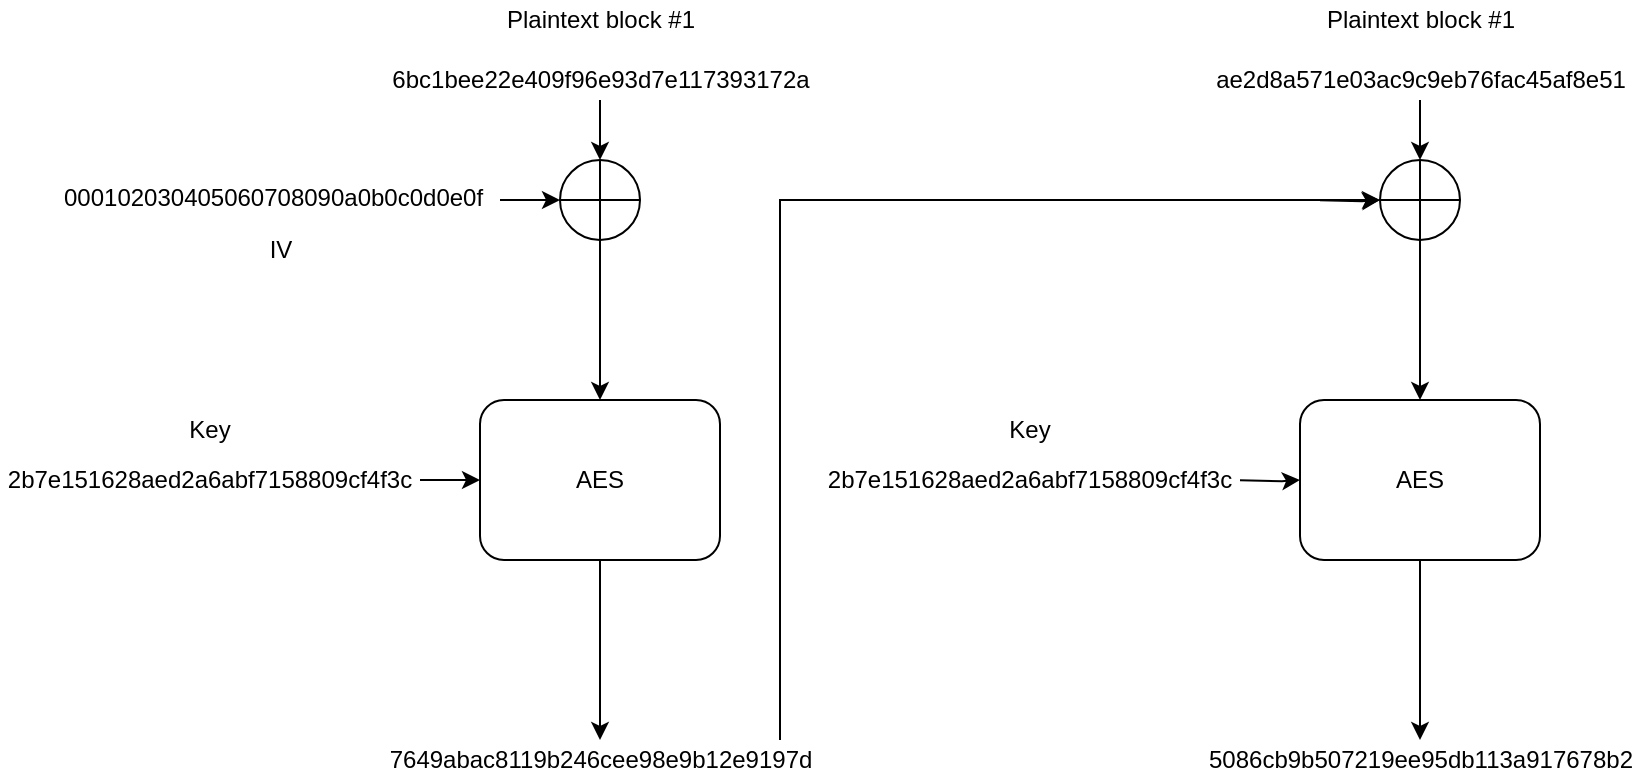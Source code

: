 <mxfile version="20.0.1" type="github">
  <diagram id="R2k2rZ9ryT17Cj8kkO05" name="Page-1">
    <mxGraphModel dx="1108" dy="732" grid="1" gridSize="10" guides="1" tooltips="1" connect="1" arrows="1" fold="1" page="1" pageScale="1" pageWidth="1000" pageHeight="500" math="0" shadow="0">
      <root>
        <mxCell id="0" />
        <mxCell id="1" parent="0" />
        <mxCell id="2JApY7tcpHefVQsHRK2_-23" value="" style="edgeStyle=orthogonalEdgeStyle;rounded=0;orthogonalLoop=1;jettySize=auto;html=1;" edge="1" parent="1" source="2JApY7tcpHefVQsHRK2_-9" target="2JApY7tcpHefVQsHRK2_-22">
          <mxGeometry relative="1" as="geometry" />
        </mxCell>
        <mxCell id="2JApY7tcpHefVQsHRK2_-9" value="AES" style="rounded=1;whiteSpace=wrap;html=1;" vertex="1" parent="1">
          <mxGeometry x="328" y="255" width="120" height="80" as="geometry" />
        </mxCell>
        <mxCell id="2JApY7tcpHefVQsHRK2_-12" value="" style="edgeStyle=orthogonalEdgeStyle;rounded=0;orthogonalLoop=1;jettySize=auto;html=1;" edge="1" parent="1" source="2JApY7tcpHefVQsHRK2_-10" target="2JApY7tcpHefVQsHRK2_-9">
          <mxGeometry relative="1" as="geometry" />
        </mxCell>
        <mxCell id="2JApY7tcpHefVQsHRK2_-10" value="2b7e151628aed2a6abf7158809cf4f3c" style="text;html=1;strokeColor=none;fillColor=none;align=center;verticalAlign=middle;whiteSpace=wrap;rounded=0;" vertex="1" parent="1">
          <mxGeometry x="88" y="280" width="210" height="30" as="geometry" />
        </mxCell>
        <mxCell id="2JApY7tcpHefVQsHRK2_-13" value="Key" style="text;html=1;strokeColor=none;fillColor=none;align=center;verticalAlign=middle;whiteSpace=wrap;rounded=0;" vertex="1" parent="1">
          <mxGeometry x="163" y="255" width="60" height="30" as="geometry" />
        </mxCell>
        <mxCell id="2JApY7tcpHefVQsHRK2_-16" value="" style="edgeStyle=orthogonalEdgeStyle;rounded=0;orthogonalLoop=1;jettySize=auto;html=1;" edge="1" parent="1" source="2JApY7tcpHefVQsHRK2_-14" target="2JApY7tcpHefVQsHRK2_-15">
          <mxGeometry relative="1" as="geometry" />
        </mxCell>
        <mxCell id="2JApY7tcpHefVQsHRK2_-14" value="000102030405060708090a0b0c0d0e0f" style="text;whiteSpace=wrap;html=1;" vertex="1" parent="1">
          <mxGeometry x="118" y="140" width="220" height="30" as="geometry" />
        </mxCell>
        <mxCell id="2JApY7tcpHefVQsHRK2_-19" value="" style="edgeStyle=orthogonalEdgeStyle;rounded=0;orthogonalLoop=1;jettySize=auto;html=1;" edge="1" parent="1" source="2JApY7tcpHefVQsHRK2_-15" target="2JApY7tcpHefVQsHRK2_-9">
          <mxGeometry relative="1" as="geometry" />
        </mxCell>
        <mxCell id="2JApY7tcpHefVQsHRK2_-15" value="" style="shape=orEllipse;perimeter=ellipsePerimeter;whiteSpace=wrap;html=1;backgroundOutline=1;" vertex="1" parent="1">
          <mxGeometry x="368" y="135" width="40" height="40" as="geometry" />
        </mxCell>
        <mxCell id="2JApY7tcpHefVQsHRK2_-18" value="" style="edgeStyle=orthogonalEdgeStyle;rounded=0;orthogonalLoop=1;jettySize=auto;html=1;" edge="1" parent="1" source="2JApY7tcpHefVQsHRK2_-17" target="2JApY7tcpHefVQsHRK2_-15">
          <mxGeometry relative="1" as="geometry" />
        </mxCell>
        <mxCell id="2JApY7tcpHefVQsHRK2_-17" value="6bc1bee22e409f96e93d7e117393172a" style="text;html=1;align=center;verticalAlign=middle;resizable=0;points=[];autosize=1;strokeColor=none;fillColor=none;" vertex="1" parent="1">
          <mxGeometry x="278" y="85" width="220" height="20" as="geometry" />
        </mxCell>
        <mxCell id="2JApY7tcpHefVQsHRK2_-20" value="IV" style="text;html=1;align=center;verticalAlign=middle;resizable=0;points=[];autosize=1;strokeColor=none;fillColor=none;" vertex="1" parent="1">
          <mxGeometry x="213" y="170" width="30" height="20" as="geometry" />
        </mxCell>
        <mxCell id="2JApY7tcpHefVQsHRK2_-21" value="Plaintext block #1" style="text;html=1;align=center;verticalAlign=middle;resizable=0;points=[];autosize=1;strokeColor=none;fillColor=none;" vertex="1" parent="1">
          <mxGeometry x="333" y="55" width="110" height="20" as="geometry" />
        </mxCell>
        <mxCell id="2JApY7tcpHefVQsHRK2_-38" style="edgeStyle=orthogonalEdgeStyle;rounded=0;orthogonalLoop=1;jettySize=auto;html=1;entryX=0;entryY=0.5;entryDx=0;entryDy=0;" edge="1" parent="1" source="2JApY7tcpHefVQsHRK2_-22" target="2JApY7tcpHefVQsHRK2_-31">
          <mxGeometry relative="1" as="geometry">
            <Array as="points">
              <mxPoint x="478" y="155" />
            </Array>
          </mxGeometry>
        </mxCell>
        <mxCell id="2JApY7tcpHefVQsHRK2_-22" value="7649abac8119b246cee98e9b12e9197d" style="text;html=1;align=center;verticalAlign=middle;resizable=0;points=[];autosize=1;strokeColor=none;fillColor=none;" vertex="1" parent="1">
          <mxGeometry x="273" y="425" width="230" height="20" as="geometry" />
        </mxCell>
        <mxCell id="2JApY7tcpHefVQsHRK2_-24" value="" style="edgeStyle=orthogonalEdgeStyle;rounded=0;orthogonalLoop=1;jettySize=auto;html=1;" edge="1" parent="1" source="2JApY7tcpHefVQsHRK2_-25" target="2JApY7tcpHefVQsHRK2_-36">
          <mxGeometry relative="1" as="geometry" />
        </mxCell>
        <mxCell id="2JApY7tcpHefVQsHRK2_-25" value="AES" style="rounded=1;whiteSpace=wrap;html=1;" vertex="1" parent="1">
          <mxGeometry x="738" y="255" width="120" height="80" as="geometry" />
        </mxCell>
        <mxCell id="2JApY7tcpHefVQsHRK2_-26" value="" style="edgeStyle=orthogonalEdgeStyle;rounded=0;orthogonalLoop=1;jettySize=auto;html=1;" edge="1" parent="1" target="2JApY7tcpHefVQsHRK2_-25">
          <mxGeometry relative="1" as="geometry">
            <mxPoint x="708" y="295.067" as="sourcePoint" />
          </mxGeometry>
        </mxCell>
        <mxCell id="2JApY7tcpHefVQsHRK2_-27" value="Key" style="text;html=1;strokeColor=none;fillColor=none;align=center;verticalAlign=middle;whiteSpace=wrap;rounded=0;" vertex="1" parent="1">
          <mxGeometry x="573" y="255" width="60" height="30" as="geometry" />
        </mxCell>
        <mxCell id="2JApY7tcpHefVQsHRK2_-28" value="" style="edgeStyle=orthogonalEdgeStyle;rounded=0;orthogonalLoop=1;jettySize=auto;html=1;" edge="1" parent="1" target="2JApY7tcpHefVQsHRK2_-31">
          <mxGeometry relative="1" as="geometry">
            <mxPoint x="748" y="155.067" as="sourcePoint" />
          </mxGeometry>
        </mxCell>
        <mxCell id="2JApY7tcpHefVQsHRK2_-30" value="" style="edgeStyle=orthogonalEdgeStyle;rounded=0;orthogonalLoop=1;jettySize=auto;html=1;" edge="1" parent="1" source="2JApY7tcpHefVQsHRK2_-31" target="2JApY7tcpHefVQsHRK2_-25">
          <mxGeometry relative="1" as="geometry" />
        </mxCell>
        <mxCell id="2JApY7tcpHefVQsHRK2_-31" value="" style="shape=orEllipse;perimeter=ellipsePerimeter;whiteSpace=wrap;html=1;backgroundOutline=1;" vertex="1" parent="1">
          <mxGeometry x="778" y="135" width="40" height="40" as="geometry" />
        </mxCell>
        <mxCell id="2JApY7tcpHefVQsHRK2_-32" value="" style="edgeStyle=orthogonalEdgeStyle;rounded=0;orthogonalLoop=1;jettySize=auto;html=1;" edge="1" parent="1" source="2JApY7tcpHefVQsHRK2_-33" target="2JApY7tcpHefVQsHRK2_-31">
          <mxGeometry relative="1" as="geometry" />
        </mxCell>
        <mxCell id="2JApY7tcpHefVQsHRK2_-33" value="ae2d8a571e03ac9c9eb76fac45af8e51" style="text;html=1;align=center;verticalAlign=middle;resizable=0;points=[];autosize=1;strokeColor=none;fillColor=none;" vertex="1" parent="1">
          <mxGeometry x="688" y="85" width="220" height="20" as="geometry" />
        </mxCell>
        <mxCell id="2JApY7tcpHefVQsHRK2_-35" value="Plaintext block #1" style="text;html=1;align=center;verticalAlign=middle;resizable=0;points=[];autosize=1;strokeColor=none;fillColor=none;" vertex="1" parent="1">
          <mxGeometry x="743" y="55" width="110" height="20" as="geometry" />
        </mxCell>
        <mxCell id="2JApY7tcpHefVQsHRK2_-36" value="5086cb9b507219ee95db113a917678b2" style="text;html=1;align=center;verticalAlign=middle;resizable=0;points=[];autosize=1;strokeColor=none;fillColor=none;" vertex="1" parent="1">
          <mxGeometry x="683" y="425" width="230" height="20" as="geometry" />
        </mxCell>
        <mxCell id="2JApY7tcpHefVQsHRK2_-37" value="2b7e151628aed2a6abf7158809cf4f3c" style="text;html=1;strokeColor=none;fillColor=none;align=center;verticalAlign=middle;whiteSpace=wrap;rounded=0;" vertex="1" parent="1">
          <mxGeometry x="498" y="280" width="210" height="30" as="geometry" />
        </mxCell>
      </root>
    </mxGraphModel>
  </diagram>
</mxfile>
